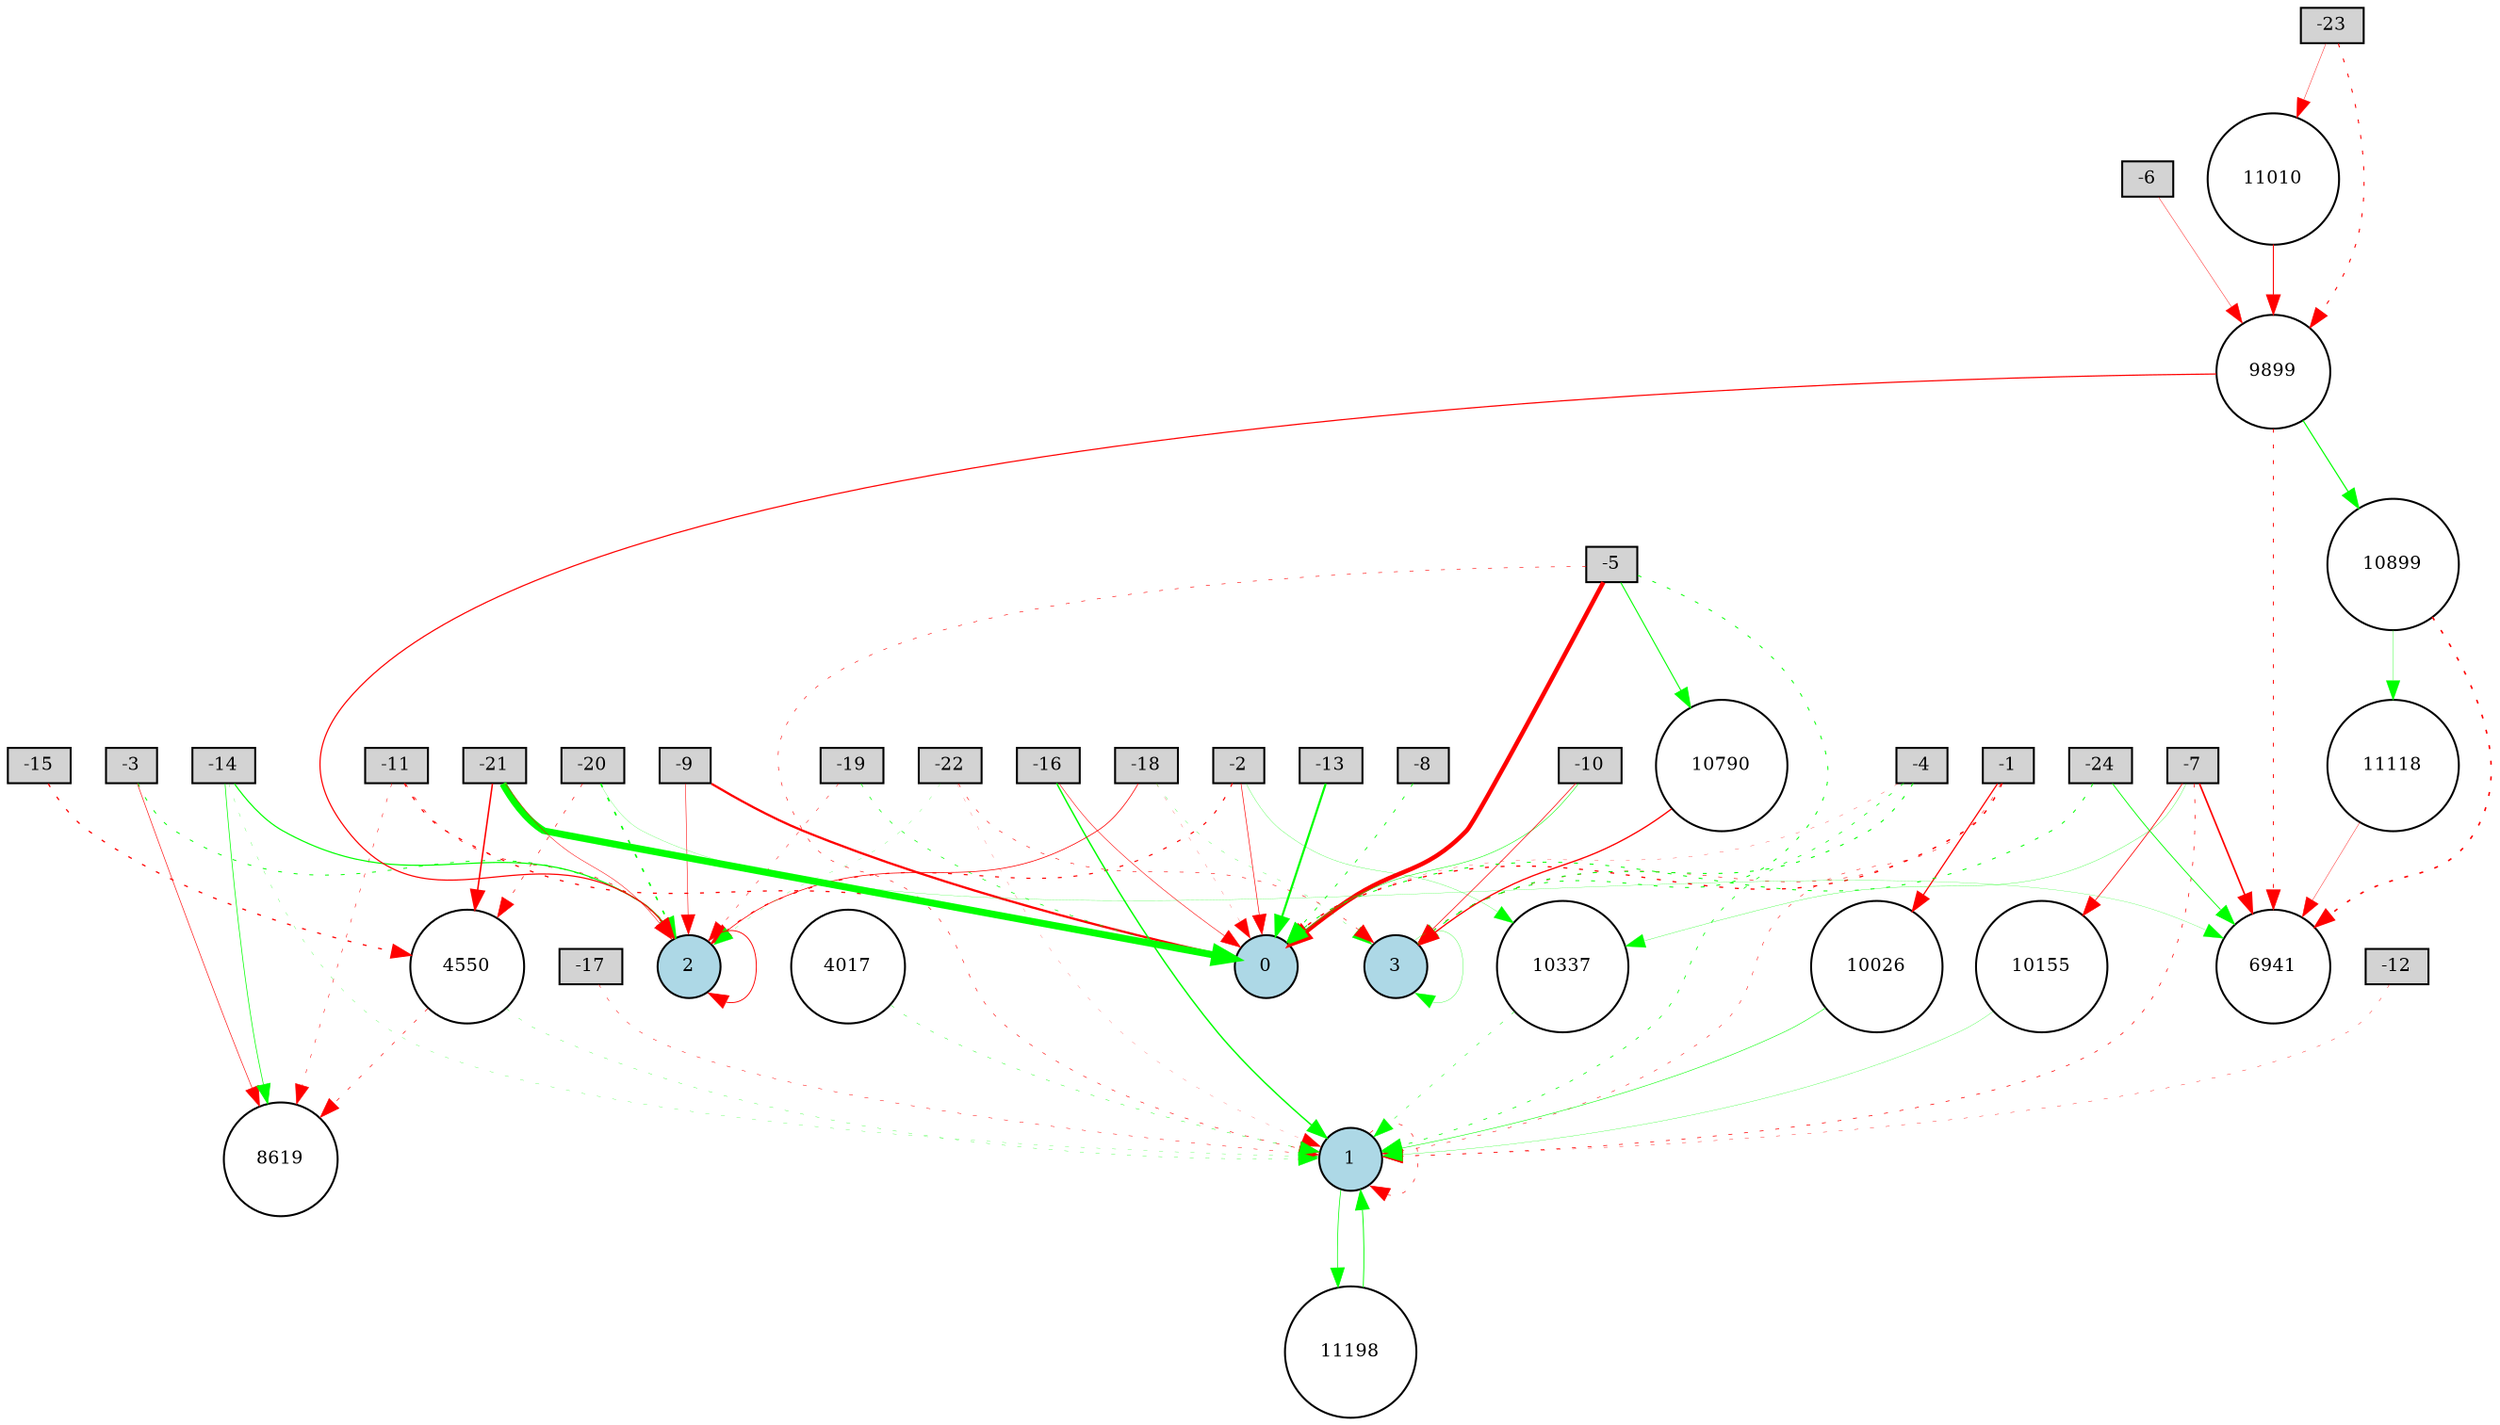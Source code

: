 digraph {
	node [fontsize=9 height=0.2 shape=circle width=0.2]
	-1 [fillcolor=lightgray shape=box style=filled]
	-2 [fillcolor=lightgray shape=box style=filled]
	-3 [fillcolor=lightgray shape=box style=filled]
	-4 [fillcolor=lightgray shape=box style=filled]
	-5 [fillcolor=lightgray shape=box style=filled]
	-6 [fillcolor=lightgray shape=box style=filled]
	-7 [fillcolor=lightgray shape=box style=filled]
	-8 [fillcolor=lightgray shape=box style=filled]
	-9 [fillcolor=lightgray shape=box style=filled]
	-10 [fillcolor=lightgray shape=box style=filled]
	-11 [fillcolor=lightgray shape=box style=filled]
	-12 [fillcolor=lightgray shape=box style=filled]
	-13 [fillcolor=lightgray shape=box style=filled]
	-14 [fillcolor=lightgray shape=box style=filled]
	-15 [fillcolor=lightgray shape=box style=filled]
	-16 [fillcolor=lightgray shape=box style=filled]
	-17 [fillcolor=lightgray shape=box style=filled]
	-18 [fillcolor=lightgray shape=box style=filled]
	-19 [fillcolor=lightgray shape=box style=filled]
	-20 [fillcolor=lightgray shape=box style=filled]
	-21 [fillcolor=lightgray shape=box style=filled]
	-22 [fillcolor=lightgray shape=box style=filled]
	-23 [fillcolor=lightgray shape=box style=filled]
	-24 [fillcolor=lightgray shape=box style=filled]
	0 [fillcolor=lightblue style=filled]
	1 [fillcolor=lightblue style=filled]
	2 [fillcolor=lightblue style=filled]
	3 [fillcolor=lightblue style=filled]
	10337 [fillcolor=white style=filled]
	11010 [fillcolor=white style=filled]
	4550 [fillcolor=white style=filled]
	10790 [fillcolor=white style=filled]
	10026 [fillcolor=white style=filled]
	9899 [fillcolor=white style=filled]
	10155 [fillcolor=white style=filled]
	8619 [fillcolor=white style=filled]
	11118 [fillcolor=white style=filled]
	4017 [fillcolor=white style=filled]
	10899 [fillcolor=white style=filled]
	6941 [fillcolor=white style=filled]
	11198 [fillcolor=white style=filled]
	-20 -> 2 [color=green penwidth=0.7959461306946304 style=dotted]
	-2 -> 10337 [color=green penwidth=0.13756534937292375 style=solid]
	-24 -> 0 [color=green penwidth=0.4856047132949016 style=dotted]
	-2 -> 0 [color=red penwidth=0.32317731815171685 style=solid]
	-9 -> 2 [color=red penwidth=0.2694602640078675 style=solid]
	9899 -> 6941 [color=red penwidth=0.43843086988209534 style=dotted]
	-24 -> 6941 [color=green penwidth=0.43923236637986285 style=solid]
	-11 -> 8619 [color=red penwidth=0.2528266532974355 style=dotted]
	10337 -> 1 [color=green penwidth=0.23870158889735907 style=dotted]
	-21 -> 4550 [color=red penwidth=0.7645009880332408 style=solid]
	-1 -> 0 [color=red penwidth=0.6474841854987444 style=dotted]
	-10 -> 3 [color=red penwidth=0.3580747168410495 style=solid]
	-7 -> 6941 [color=red penwidth=0.8325792550508165 style=solid]
	-1 -> 1 [color=red penwidth=0.2503088127995792 style=dotted]
	-5 -> 1 [color=red penwidth=0.2902018733229297 style=dotted]
	-19 -> 2 [color=red penwidth=0.23006634279202665 style=dotted]
	3 -> 3 [color=green penwidth=0.15611330452792432 style=solid]
	-11 -> 0 [color=red penwidth=0.6260560475703622 style=dotted]
	10899 -> 6941 [color=red penwidth=0.7805438067027547 style=dotted]
	4550 -> 1 [color=green penwidth=0.15157994383852297 style=dotted]
	-12 -> 1 [color=red penwidth=0.18930828229043556 style=dotted]
	-10 -> 0 [color=green penwidth=0.2643837134954361 style=solid]
	-4 -> 3 [color=green penwidth=0.5113200168050771 style=dotted]
	-21 -> 0 [color=green penwidth=3.547346903552623 style=solid]
	-16 -> 0 [color=red penwidth=0.2755393716837653 style=solid]
	-3 -> 2 [color=green penwidth=0.46471940926876343 style=dotted]
	-22 -> 1 [color=red penwidth=0.10072068224301142 style=dotted]
	2 -> 2 [color=red penwidth=0.45427659153888067 style=solid]
	-20 -> 6941 [color=green penwidth=0.11607931171476964 style=solid]
	-18 -> 2 [color=red penwidth=0.37460057072631614 style=solid]
	1 -> 1 [color=red penwidth=0.3074150316337294 style=dotted]
	11118 -> 6941 [color=red penwidth=0.19859558893581375 style=solid]
	-18 -> 0 [color=red penwidth=0.10774964421702773 style=dotted]
	-5 -> 0 [color=red penwidth=2.253055206035298 style=solid]
	-7 -> 10155 [color=red penwidth=0.39774715436780794 style=solid]
	-15 -> 4550 [color=red penwidth=0.6357865803269621 style=dotted]
	10026 -> 1 [color=green penwidth=0.27406770217775644 style=solid]
	-23 -> 11010 [color=red penwidth=0.21155883413493837 style=solid]
	-2 -> 2 [color=red penwidth=0.5791800195318555 style=dotted]
	11010 -> 9899 [color=red penwidth=0.510893811852943 style=solid]
	-20 -> 4550 [color=red penwidth=0.31490682237452594 style=dotted]
	-3 -> 8619 [color=red penwidth=0.30402130001773564 style=solid]
	-16 -> 1 [color=green penwidth=0.7274247481666716 style=solid]
	10155 -> 1 [color=green penwidth=0.14137408819964126 style=solid]
	-9 -> 0 [color=red penwidth=1.1440462236616882 style=solid]
	-5 -> 10790 [color=green penwidth=0.529764743124899 style=solid]
	-4 -> 0 [color=red penwidth=0.1437171695123383 style=dotted]
	-18 -> 3 [color=green penwidth=0.14266034369420616 style=dotted]
	-1 -> 10026 [color=red penwidth=0.6278421939354725 style=solid]
	1 -> 11198 [color=green penwidth=0.35863463204295887 style=solid]
	-5 -> 3 [color=green penwidth=0.4713104621502019 style=dotted]
	-19 -> 0 [color=green penwidth=0.3388067821587366 style=dotted]
	-22 -> 2 [color=green penwidth=0.11026434786210287 style=dotted]
	10790 -> 3 [color=red penwidth=0.6656071474573843 style=solid]
	11198 -> 1 [color=green penwidth=0.45136585119381356 style=solid]
	10899 -> 11118 [color=green penwidth=0.1713646751272393 style=solid]
	-1 -> 3 [color=red penwidth=0.2875936738146371 style=dotted]
	-14 -> 8619 [color=green penwidth=0.3576135267235583 style=solid]
	-21 -> 2 [color=red penwidth=0.24698020583279975 style=solid]
	-14 -> 2 [color=green penwidth=0.5885324111257205 style=solid]
	-11 -> 2 [color=red penwidth=0.34015094202678464 style=dotted]
	9899 -> 10899 [color=green penwidth=0.5860443442262848 style=solid]
	-17 -> 1 [color=red penwidth=0.23602496949077653 style=dotted]
	4550 -> 8619 [color=red penwidth=0.3188115203505595 style=dotted]
	-23 -> 9899 [color=red penwidth=0.5116387228813695 style=dotted]
	-4 -> 1 [color=green penwidth=0.3688587985822671 style=dotted]
	-7 -> 1 [color=red penwidth=0.35456330260382707 style=dotted]
	4017 -> 1 [color=green penwidth=0.19923040309501683 style=dotted]
	-13 -> 0 [color=green penwidth=1.093433916948506 style=solid]
	-6 -> 9899 [color=red penwidth=0.20952214984545547 style=solid]
	-8 -> 0 [color=green penwidth=0.41453869190489745 style=dotted]
	-22 -> 3 [color=red penwidth=0.28073553825126457 style=dotted]
	9899 -> 2 [color=red penwidth=0.6015376801421107 style=solid]
	-14 -> 1 [color=green penwidth=0.12751653642771957 style=dotted]
	-7 -> 10337 [color=green penwidth=0.1502215231986639 style=solid]
}
